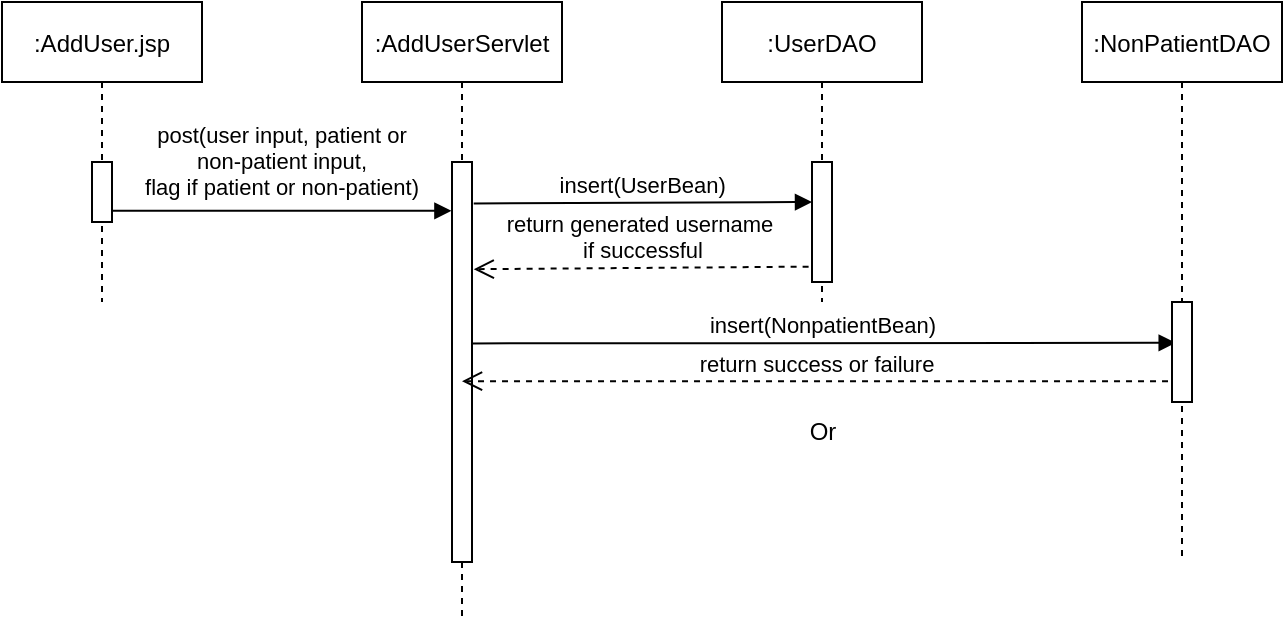 <mxfile version="20.0.4" type="github">
  <diagram id="kgpKYQtTHZ0yAKxKKP6v" name="Page-1">
    <mxGraphModel dx="609" dy="447" grid="1" gridSize="10" guides="1" tooltips="1" connect="1" arrows="1" fold="1" page="1" pageScale="1" pageWidth="850" pageHeight="1100" math="0" shadow="0">
      <root>
        <mxCell id="0" />
        <mxCell id="1" parent="0" />
        <mxCell id="3nuBFxr9cyL0pnOWT2aG-1" value=":AddUser.jsp" style="shape=umlLifeline;perimeter=lifelinePerimeter;container=1;collapsible=0;recursiveResize=0;rounded=0;shadow=0;strokeWidth=1;" parent="1" vertex="1">
          <mxGeometry x="120" y="60" width="100" height="150" as="geometry" />
        </mxCell>
        <mxCell id="3nuBFxr9cyL0pnOWT2aG-2" value="" style="points=[];perimeter=orthogonalPerimeter;rounded=0;shadow=0;strokeWidth=1;" parent="3nuBFxr9cyL0pnOWT2aG-1" vertex="1">
          <mxGeometry x="45" y="80" width="10" height="30" as="geometry" />
        </mxCell>
        <mxCell id="3nuBFxr9cyL0pnOWT2aG-5" value=":AddUserServlet" style="shape=umlLifeline;perimeter=lifelinePerimeter;container=1;collapsible=0;recursiveResize=0;rounded=0;shadow=0;strokeWidth=1;" parent="1" vertex="1">
          <mxGeometry x="300" y="60" width="100" height="310" as="geometry" />
        </mxCell>
        <mxCell id="3nuBFxr9cyL0pnOWT2aG-6" value="" style="points=[];perimeter=orthogonalPerimeter;rounded=0;shadow=0;strokeWidth=1;" parent="3nuBFxr9cyL0pnOWT2aG-5" vertex="1">
          <mxGeometry x="45" y="80" width="10" height="200" as="geometry" />
        </mxCell>
        <mxCell id="3nuBFxr9cyL0pnOWT2aG-8" value="post(user input, patient or &#xa;non-patient input, &#xa;flag if patient or non-patient)" style="verticalAlign=bottom;endArrow=block;entryX=-0.029;entryY=0.122;shadow=0;strokeWidth=1;entryDx=0;entryDy=0;entryPerimeter=0;" parent="1" source="3nuBFxr9cyL0pnOWT2aG-2" target="3nuBFxr9cyL0pnOWT2aG-6" edge="1">
          <mxGeometry x="0.002" y="3" relative="1" as="geometry">
            <mxPoint x="275" y="160" as="sourcePoint" />
            <mxPoint as="offset" />
          </mxGeometry>
        </mxCell>
        <mxCell id="74xl2ph6hk8mTC_TcE07-2" value=":UserDAO" style="shape=umlLifeline;perimeter=lifelinePerimeter;container=1;collapsible=0;recursiveResize=0;rounded=0;shadow=0;strokeWidth=1;" parent="1" vertex="1">
          <mxGeometry x="480" y="60" width="100" height="150" as="geometry" />
        </mxCell>
        <mxCell id="74xl2ph6hk8mTC_TcE07-3" value="" style="points=[];perimeter=orthogonalPerimeter;rounded=0;shadow=0;strokeWidth=1;" parent="74xl2ph6hk8mTC_TcE07-2" vertex="1">
          <mxGeometry x="45" y="80" width="10" height="60" as="geometry" />
        </mxCell>
        <mxCell id="03laQlcL5gJYu58vcYz_-1" value="insert(UserBean)" style="verticalAlign=bottom;endArrow=block;entryX=-0.029;entryY=0.122;shadow=0;strokeWidth=1;exitX=1.057;exitY=0.159;exitDx=0;exitDy=0;exitPerimeter=0;entryDx=0;entryDy=0;entryPerimeter=0;" parent="74xl2ph6hk8mTC_TcE07-2" edge="1">
          <mxGeometry x="-0.002" relative="1" as="geometry">
            <mxPoint x="-124.14" y="100.69" as="sourcePoint" />
            <mxPoint as="offset" />
            <mxPoint x="45" y="100.0" as="targetPoint" />
          </mxGeometry>
        </mxCell>
        <mxCell id="03laQlcL5gJYu58vcYz_-4" value="Or" style="text;html=1;align=center;verticalAlign=middle;resizable=0;points=[];autosize=1;strokeColor=none;fillColor=none;" parent="1" vertex="1">
          <mxGeometry x="510" y="260" width="40" height="30" as="geometry" />
        </mxCell>
        <mxCell id="03laQlcL5gJYu58vcYz_-3" value="insert(NonpatientBean)" style="verticalAlign=bottom;endArrow=block;shadow=0;strokeWidth=1;exitX=1.057;exitY=0.159;exitDx=0;exitDy=0;exitPerimeter=0;entryX=0.185;entryY=0.408;entryDx=0;entryDy=0;entryPerimeter=0;" parent="1" edge="1" target="lDrT-LnKwfdQzrx9L7qV-5">
          <mxGeometry x="-0.002" relative="1" as="geometry">
            <mxPoint x="355" y="230.69" as="sourcePoint" />
            <mxPoint as="offset" />
            <mxPoint x="700" y="231" as="targetPoint" />
          </mxGeometry>
        </mxCell>
        <mxCell id="lDrT-LnKwfdQzrx9L7qV-3" value="return generated username&amp;nbsp;&lt;br&gt;if successful" style="html=1;verticalAlign=bottom;endArrow=open;dashed=1;endSize=8;rounded=0;exitX=-0.17;exitY=0.872;exitDx=0;exitDy=0;exitPerimeter=0;entryX=1.087;entryY=0.268;entryDx=0;entryDy=0;entryPerimeter=0;" edge="1" parent="1" source="74xl2ph6hk8mTC_TcE07-3" target="3nuBFxr9cyL0pnOWT2aG-6">
          <mxGeometry relative="1" as="geometry">
            <mxPoint x="435" y="280" as="sourcePoint" />
            <mxPoint x="360" y="192" as="targetPoint" />
          </mxGeometry>
        </mxCell>
        <mxCell id="lDrT-LnKwfdQzrx9L7qV-4" value=":NonPatientDAO" style="shape=umlLifeline;perimeter=lifelinePerimeter;container=1;collapsible=0;recursiveResize=0;rounded=0;shadow=0;strokeWidth=1;" vertex="1" parent="1">
          <mxGeometry x="660" y="60" width="100" height="280" as="geometry" />
        </mxCell>
        <mxCell id="lDrT-LnKwfdQzrx9L7qV-5" value="" style="points=[];perimeter=orthogonalPerimeter;rounded=0;shadow=0;strokeWidth=1;" vertex="1" parent="lDrT-LnKwfdQzrx9L7qV-4">
          <mxGeometry x="45" y="150" width="10" height="50" as="geometry" />
        </mxCell>
        <mxCell id="lDrT-LnKwfdQzrx9L7qV-7" value="return success or failure" style="html=1;verticalAlign=bottom;endArrow=open;dashed=1;endSize=8;rounded=0;exitX=-0.199;exitY=0.792;exitDx=0;exitDy=0;exitPerimeter=0;" edge="1" parent="1" source="lDrT-LnKwfdQzrx9L7qV-5" target="3nuBFxr9cyL0pnOWT2aG-5">
          <mxGeometry relative="1" as="geometry">
            <mxPoint x="700" y="250" as="sourcePoint" />
            <mxPoint x="360" y="250" as="targetPoint" />
          </mxGeometry>
        </mxCell>
      </root>
    </mxGraphModel>
  </diagram>
</mxfile>

